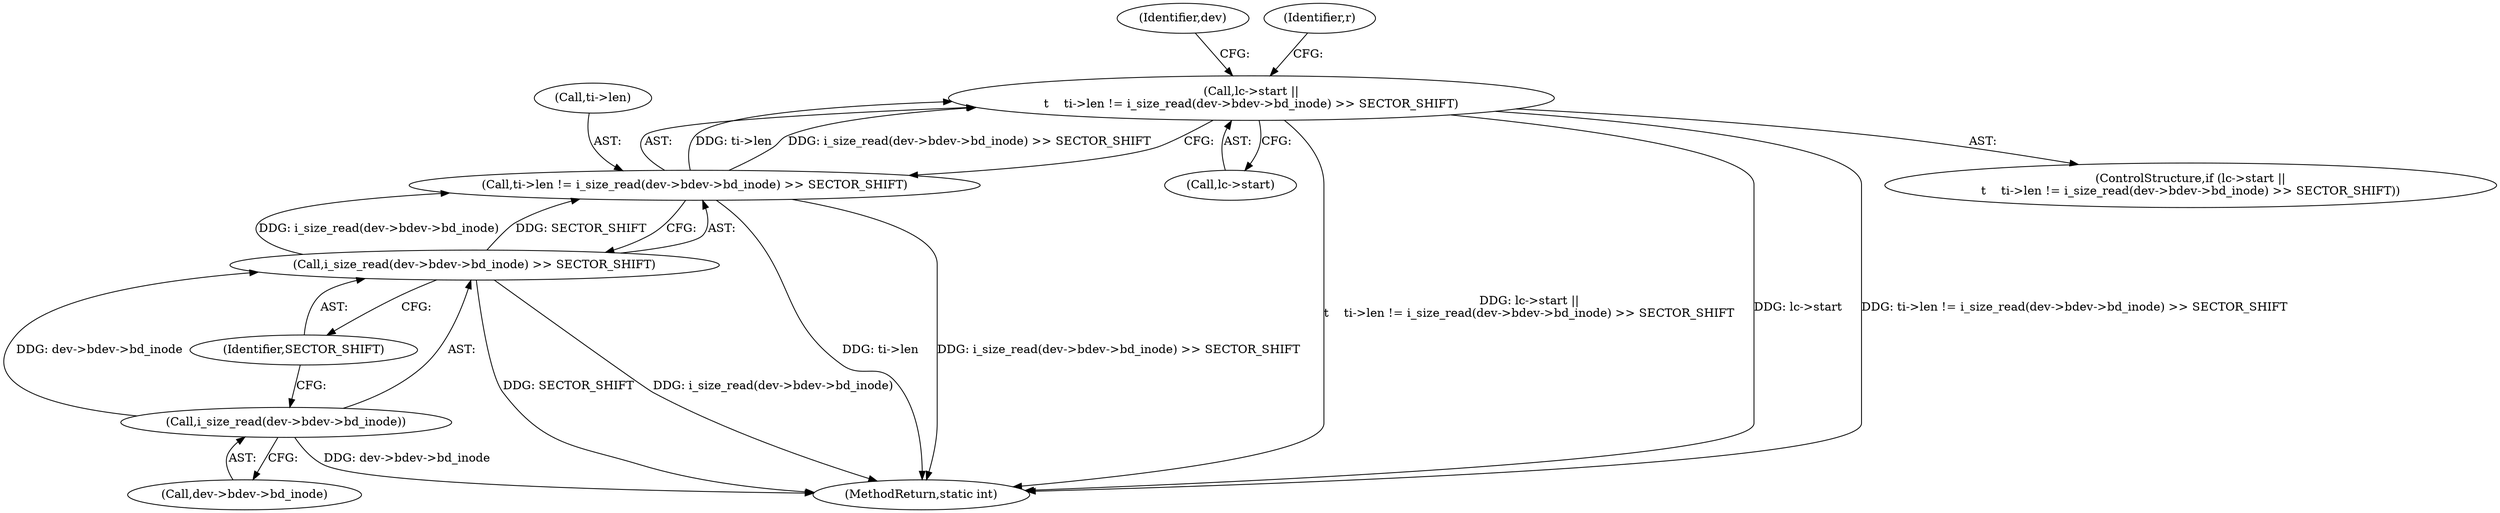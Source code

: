 digraph "0_linux_ec8013beddd717d1740cfefb1a9b900deef85462_0@API" {
"1000125" [label="(Call,lc->start ||\n\t    ti->len != i_size_read(dev->bdev->bd_inode) >> SECTOR_SHIFT)"];
"1000129" [label="(Call,ti->len != i_size_read(dev->bdev->bd_inode) >> SECTOR_SHIFT)"];
"1000133" [label="(Call,i_size_read(dev->bdev->bd_inode) >> SECTOR_SHIFT)"];
"1000134" [label="(Call,i_size_read(dev->bdev->bd_inode))"];
"1000125" [label="(Call,lc->start ||\n\t    ti->len != i_size_read(dev->bdev->bd_inode) >> SECTOR_SHIFT)"];
"1000140" [label="(Identifier,SECTOR_SHIFT)"];
"1000134" [label="(Call,i_size_read(dev->bdev->bd_inode))"];
"1000129" [label="(Call,ti->len != i_size_read(dev->bdev->bd_inode) >> SECTOR_SHIFT)"];
"1000126" [label="(Call,lc->start)"];
"1000155" [label="(MethodReturn,static int)"];
"1000124" [label="(ControlStructure,if (lc->start ||\n\t    ti->len != i_size_read(dev->bdev->bd_inode) >> SECTOR_SHIFT))"];
"1000133" [label="(Call,i_size_read(dev->bdev->bd_inode) >> SECTOR_SHIFT)"];
"1000148" [label="(Identifier,dev)"];
"1000142" [label="(Identifier,r)"];
"1000135" [label="(Call,dev->bdev->bd_inode)"];
"1000130" [label="(Call,ti->len)"];
"1000125" -> "1000124"  [label="AST: "];
"1000125" -> "1000126"  [label="CFG: "];
"1000125" -> "1000129"  [label="CFG: "];
"1000126" -> "1000125"  [label="AST: "];
"1000129" -> "1000125"  [label="AST: "];
"1000142" -> "1000125"  [label="CFG: "];
"1000148" -> "1000125"  [label="CFG: "];
"1000125" -> "1000155"  [label="DDG: lc->start ||\n\t    ti->len != i_size_read(dev->bdev->bd_inode) >> SECTOR_SHIFT"];
"1000125" -> "1000155"  [label="DDG: lc->start"];
"1000125" -> "1000155"  [label="DDG: ti->len != i_size_read(dev->bdev->bd_inode) >> SECTOR_SHIFT"];
"1000129" -> "1000125"  [label="DDG: ti->len"];
"1000129" -> "1000125"  [label="DDG: i_size_read(dev->bdev->bd_inode) >> SECTOR_SHIFT"];
"1000129" -> "1000133"  [label="CFG: "];
"1000130" -> "1000129"  [label="AST: "];
"1000133" -> "1000129"  [label="AST: "];
"1000129" -> "1000155"  [label="DDG: ti->len"];
"1000129" -> "1000155"  [label="DDG: i_size_read(dev->bdev->bd_inode) >> SECTOR_SHIFT"];
"1000133" -> "1000129"  [label="DDG: i_size_read(dev->bdev->bd_inode)"];
"1000133" -> "1000129"  [label="DDG: SECTOR_SHIFT"];
"1000133" -> "1000140"  [label="CFG: "];
"1000134" -> "1000133"  [label="AST: "];
"1000140" -> "1000133"  [label="AST: "];
"1000133" -> "1000155"  [label="DDG: SECTOR_SHIFT"];
"1000133" -> "1000155"  [label="DDG: i_size_read(dev->bdev->bd_inode)"];
"1000134" -> "1000133"  [label="DDG: dev->bdev->bd_inode"];
"1000134" -> "1000135"  [label="CFG: "];
"1000135" -> "1000134"  [label="AST: "];
"1000140" -> "1000134"  [label="CFG: "];
"1000134" -> "1000155"  [label="DDG: dev->bdev->bd_inode"];
}
